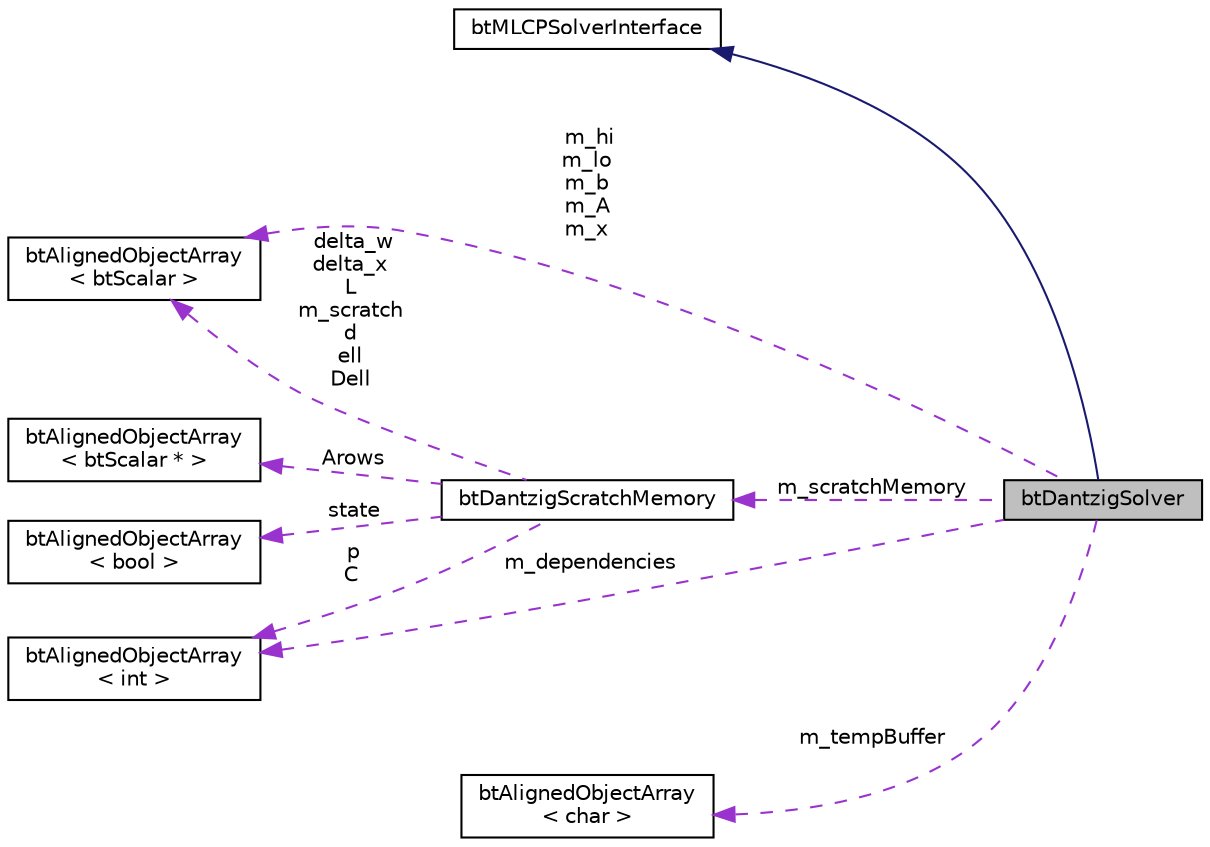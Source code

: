 digraph "btDantzigSolver"
{
  edge [fontname="Helvetica",fontsize="10",labelfontname="Helvetica",labelfontsize="10"];
  node [fontname="Helvetica",fontsize="10",shape=record];
  rankdir="LR";
  Node1 [label="btDantzigSolver",height=0.2,width=0.4,color="black", fillcolor="grey75", style="filled", fontcolor="black"];
  Node2 -> Node1 [dir="back",color="midnightblue",fontsize="10",style="solid",fontname="Helvetica"];
  Node2 [label="btMLCPSolverInterface",height=0.2,width=0.4,color="black", fillcolor="white", style="filled",URL="$classbt_m_l_c_p_solver_interface.html",tooltip="original version written by Erwin Coumans, October 2013 "];
  Node3 -> Node1 [dir="back",color="darkorchid3",fontsize="10",style="dashed",label=" m_hi\nm_lo\nm_b\nm_A\nm_x" ,fontname="Helvetica"];
  Node3 [label="btAlignedObjectArray\l\< btScalar \>",height=0.2,width=0.4,color="black", fillcolor="white", style="filled",URL="$classbt_aligned_object_array.html"];
  Node4 -> Node1 [dir="back",color="darkorchid3",fontsize="10",style="dashed",label=" m_scratchMemory" ,fontname="Helvetica"];
  Node4 [label="btDantzigScratchMemory",height=0.2,width=0.4,color="black", fillcolor="white", style="filled",URL="$structbt_dantzig_scratch_memory.html"];
  Node3 -> Node4 [dir="back",color="darkorchid3",fontsize="10",style="dashed",label=" delta_w\ndelta_x\nL\nm_scratch\nd\nell\nDell" ,fontname="Helvetica"];
  Node5 -> Node4 [dir="back",color="darkorchid3",fontsize="10",style="dashed",label=" Arows" ,fontname="Helvetica"];
  Node5 [label="btAlignedObjectArray\l\< btScalar * \>",height=0.2,width=0.4,color="black", fillcolor="white", style="filled",URL="$classbt_aligned_object_array.html"];
  Node6 -> Node4 [dir="back",color="darkorchid3",fontsize="10",style="dashed",label=" state" ,fontname="Helvetica"];
  Node6 [label="btAlignedObjectArray\l\< bool \>",height=0.2,width=0.4,color="black", fillcolor="white", style="filled",URL="$classbt_aligned_object_array.html"];
  Node7 -> Node4 [dir="back",color="darkorchid3",fontsize="10",style="dashed",label=" p\nC" ,fontname="Helvetica"];
  Node7 [label="btAlignedObjectArray\l\< int \>",height=0.2,width=0.4,color="black", fillcolor="white", style="filled",URL="$classbt_aligned_object_array.html"];
  Node7 -> Node1 [dir="back",color="darkorchid3",fontsize="10",style="dashed",label=" m_dependencies" ,fontname="Helvetica"];
  Node8 -> Node1 [dir="back",color="darkorchid3",fontsize="10",style="dashed",label=" m_tempBuffer" ,fontname="Helvetica"];
  Node8 [label="btAlignedObjectArray\l\< char \>",height=0.2,width=0.4,color="black", fillcolor="white", style="filled",URL="$classbt_aligned_object_array.html"];
}
